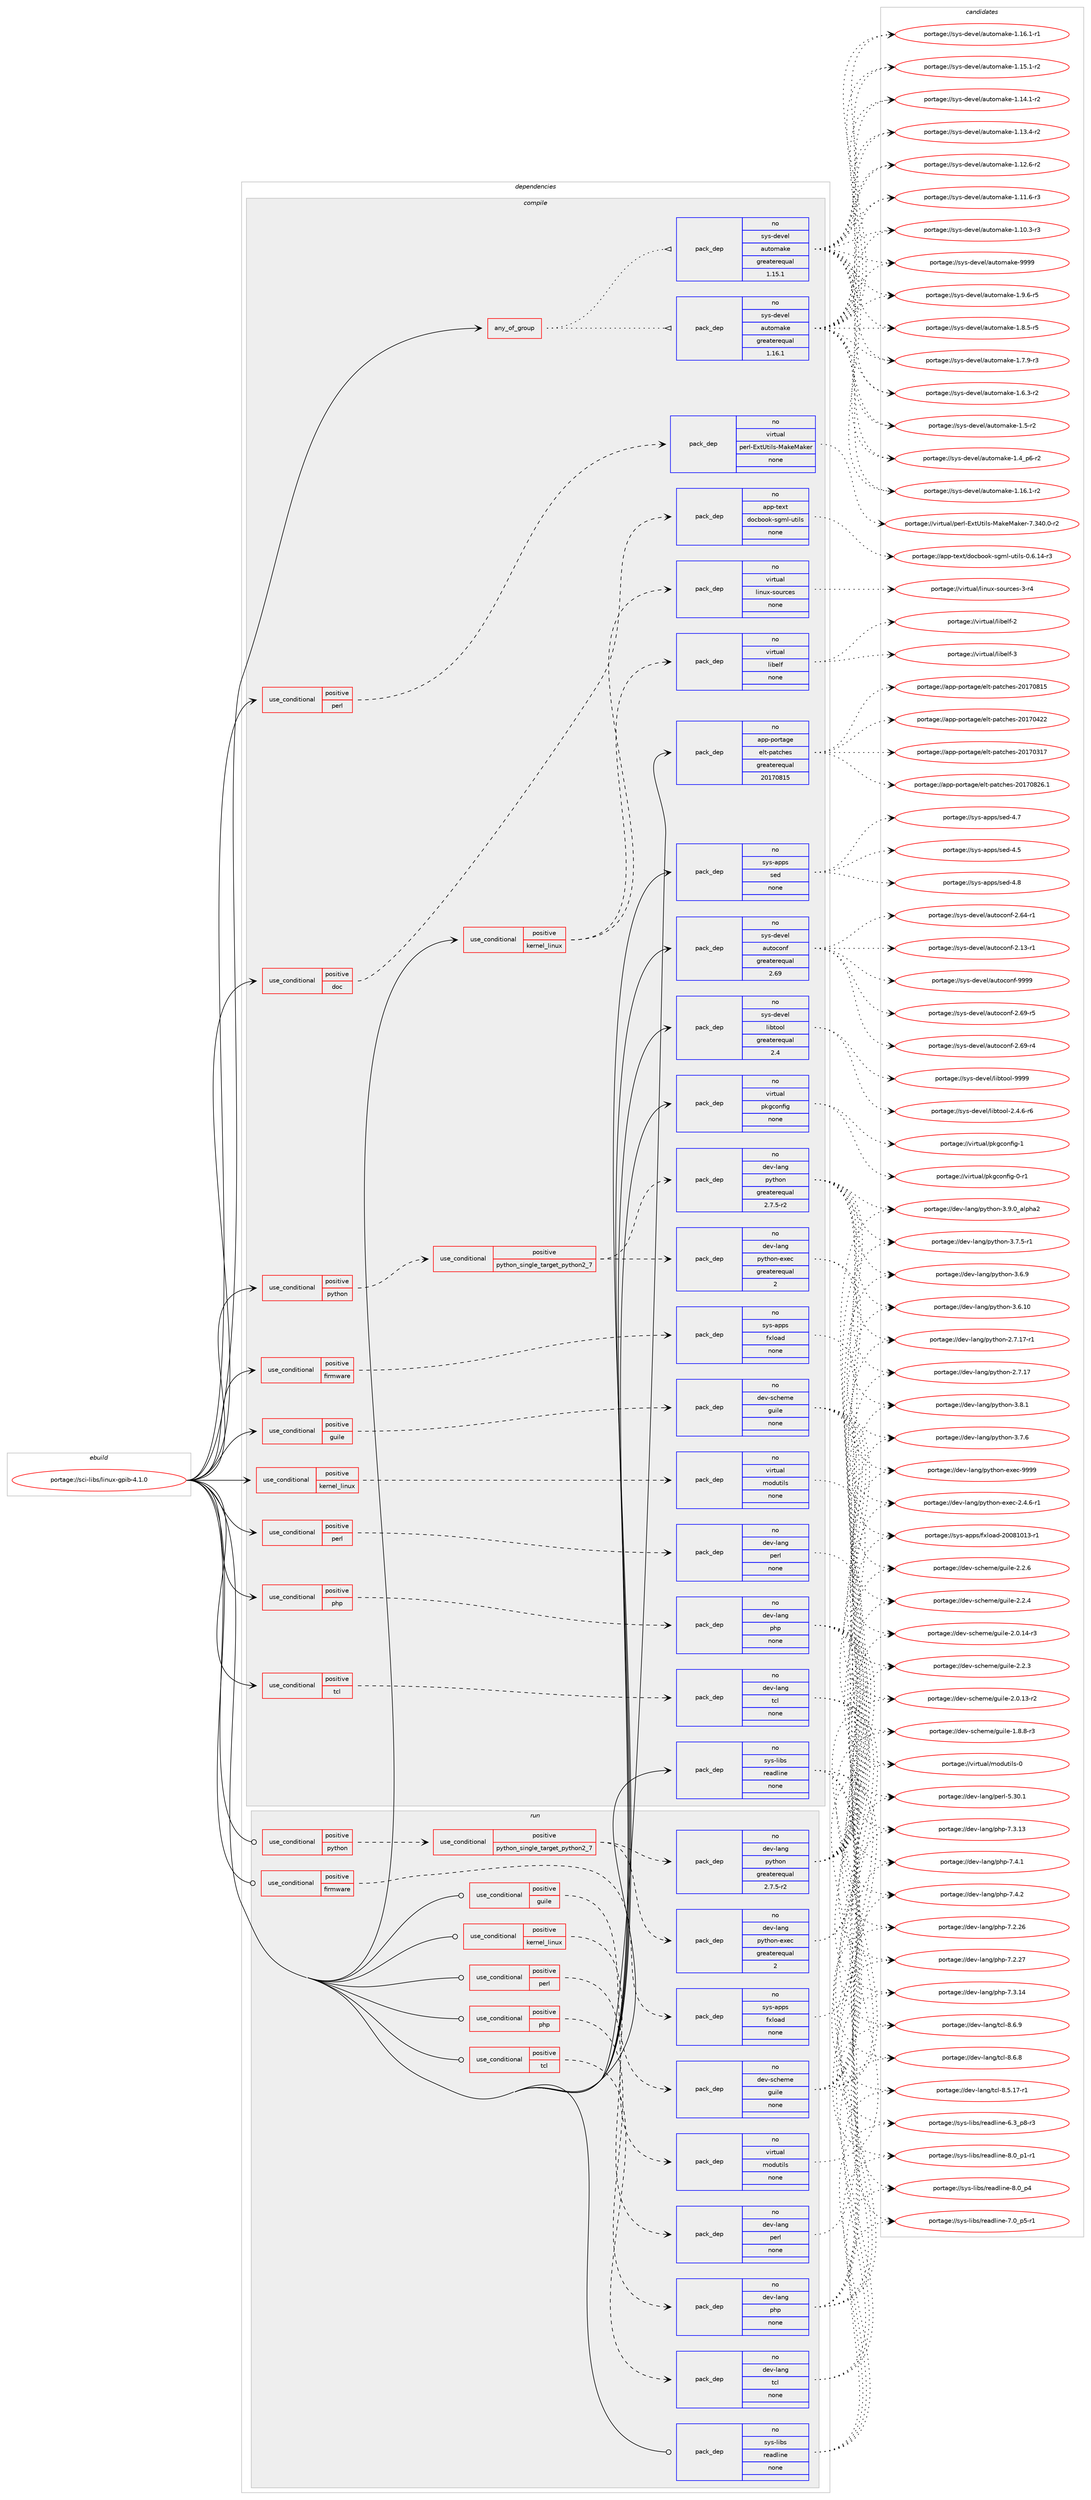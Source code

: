 digraph prolog {

# *************
# Graph options
# *************

newrank=true;
concentrate=true;
compound=true;
graph [rankdir=LR,fontname=Helvetica,fontsize=10,ranksep=1.5];#, ranksep=2.5, nodesep=0.2];
edge  [arrowhead=vee];
node  [fontname=Helvetica,fontsize=10];

# **********
# The ebuild
# **********

subgraph cluster_leftcol {
color=gray;
rank=same;
label=<<i>ebuild</i>>;
id [label="portage://sci-libs/linux-gpib-4.1.0", color=red, width=4, href="../sci-libs/linux-gpib-4.1.0.svg"];
}

# ****************
# The dependencies
# ****************

subgraph cluster_midcol {
color=gray;
label=<<i>dependencies</i>>;
subgraph cluster_compile {
fillcolor="#eeeeee";
style=filled;
label=<<i>compile</i>>;
subgraph any1436 {
dependency90190 [label=<<TABLE BORDER="0" CELLBORDER="1" CELLSPACING="0" CELLPADDING="4"><TR><TD CELLPADDING="10">any_of_group</TD></TR></TABLE>>, shape=none, color=red];subgraph pack70667 {
dependency90191 [label=<<TABLE BORDER="0" CELLBORDER="1" CELLSPACING="0" CELLPADDING="4" WIDTH="220"><TR><TD ROWSPAN="6" CELLPADDING="30">pack_dep</TD></TR><TR><TD WIDTH="110">no</TD></TR><TR><TD>sys-devel</TD></TR><TR><TD>automake</TD></TR><TR><TD>greaterequal</TD></TR><TR><TD>1.16.1</TD></TR></TABLE>>, shape=none, color=blue];
}
dependency90190:e -> dependency90191:w [weight=20,style="dotted",arrowhead="oinv"];
subgraph pack70668 {
dependency90192 [label=<<TABLE BORDER="0" CELLBORDER="1" CELLSPACING="0" CELLPADDING="4" WIDTH="220"><TR><TD ROWSPAN="6" CELLPADDING="30">pack_dep</TD></TR><TR><TD WIDTH="110">no</TD></TR><TR><TD>sys-devel</TD></TR><TR><TD>automake</TD></TR><TR><TD>greaterequal</TD></TR><TR><TD>1.15.1</TD></TR></TABLE>>, shape=none, color=blue];
}
dependency90190:e -> dependency90192:w [weight=20,style="dotted",arrowhead="oinv"];
}
id:e -> dependency90190:w [weight=20,style="solid",arrowhead="vee"];
subgraph cond18003 {
dependency90193 [label=<<TABLE BORDER="0" CELLBORDER="1" CELLSPACING="0" CELLPADDING="4"><TR><TD ROWSPAN="3" CELLPADDING="10">use_conditional</TD></TR><TR><TD>positive</TD></TR><TR><TD>doc</TD></TR></TABLE>>, shape=none, color=red];
subgraph pack70669 {
dependency90194 [label=<<TABLE BORDER="0" CELLBORDER="1" CELLSPACING="0" CELLPADDING="4" WIDTH="220"><TR><TD ROWSPAN="6" CELLPADDING="30">pack_dep</TD></TR><TR><TD WIDTH="110">no</TD></TR><TR><TD>app-text</TD></TR><TR><TD>docbook-sgml-utils</TD></TR><TR><TD>none</TD></TR><TR><TD></TD></TR></TABLE>>, shape=none, color=blue];
}
dependency90193:e -> dependency90194:w [weight=20,style="dashed",arrowhead="vee"];
}
id:e -> dependency90193:w [weight=20,style="solid",arrowhead="vee"];
subgraph cond18004 {
dependency90195 [label=<<TABLE BORDER="0" CELLBORDER="1" CELLSPACING="0" CELLPADDING="4"><TR><TD ROWSPAN="3" CELLPADDING="10">use_conditional</TD></TR><TR><TD>positive</TD></TR><TR><TD>firmware</TD></TR></TABLE>>, shape=none, color=red];
subgraph pack70670 {
dependency90196 [label=<<TABLE BORDER="0" CELLBORDER="1" CELLSPACING="0" CELLPADDING="4" WIDTH="220"><TR><TD ROWSPAN="6" CELLPADDING="30">pack_dep</TD></TR><TR><TD WIDTH="110">no</TD></TR><TR><TD>sys-apps</TD></TR><TR><TD>fxload</TD></TR><TR><TD>none</TD></TR><TR><TD></TD></TR></TABLE>>, shape=none, color=blue];
}
dependency90195:e -> dependency90196:w [weight=20,style="dashed",arrowhead="vee"];
}
id:e -> dependency90195:w [weight=20,style="solid",arrowhead="vee"];
subgraph cond18005 {
dependency90197 [label=<<TABLE BORDER="0" CELLBORDER="1" CELLSPACING="0" CELLPADDING="4"><TR><TD ROWSPAN="3" CELLPADDING="10">use_conditional</TD></TR><TR><TD>positive</TD></TR><TR><TD>guile</TD></TR></TABLE>>, shape=none, color=red];
subgraph pack70671 {
dependency90198 [label=<<TABLE BORDER="0" CELLBORDER="1" CELLSPACING="0" CELLPADDING="4" WIDTH="220"><TR><TD ROWSPAN="6" CELLPADDING="30">pack_dep</TD></TR><TR><TD WIDTH="110">no</TD></TR><TR><TD>dev-scheme</TD></TR><TR><TD>guile</TD></TR><TR><TD>none</TD></TR><TR><TD></TD></TR></TABLE>>, shape=none, color=blue];
}
dependency90197:e -> dependency90198:w [weight=20,style="dashed",arrowhead="vee"];
}
id:e -> dependency90197:w [weight=20,style="solid",arrowhead="vee"];
subgraph cond18006 {
dependency90199 [label=<<TABLE BORDER="0" CELLBORDER="1" CELLSPACING="0" CELLPADDING="4"><TR><TD ROWSPAN="3" CELLPADDING="10">use_conditional</TD></TR><TR><TD>positive</TD></TR><TR><TD>kernel_linux</TD></TR></TABLE>>, shape=none, color=red];
subgraph pack70672 {
dependency90200 [label=<<TABLE BORDER="0" CELLBORDER="1" CELLSPACING="0" CELLPADDING="4" WIDTH="220"><TR><TD ROWSPAN="6" CELLPADDING="30">pack_dep</TD></TR><TR><TD WIDTH="110">no</TD></TR><TR><TD>virtual</TD></TR><TR><TD>linux-sources</TD></TR><TR><TD>none</TD></TR><TR><TD></TD></TR></TABLE>>, shape=none, color=blue];
}
dependency90199:e -> dependency90200:w [weight=20,style="dashed",arrowhead="vee"];
subgraph pack70673 {
dependency90201 [label=<<TABLE BORDER="0" CELLBORDER="1" CELLSPACING="0" CELLPADDING="4" WIDTH="220"><TR><TD ROWSPAN="6" CELLPADDING="30">pack_dep</TD></TR><TR><TD WIDTH="110">no</TD></TR><TR><TD>virtual</TD></TR><TR><TD>libelf</TD></TR><TR><TD>none</TD></TR><TR><TD></TD></TR></TABLE>>, shape=none, color=blue];
}
dependency90199:e -> dependency90201:w [weight=20,style="dashed",arrowhead="vee"];
}
id:e -> dependency90199:w [weight=20,style="solid",arrowhead="vee"];
subgraph cond18007 {
dependency90202 [label=<<TABLE BORDER="0" CELLBORDER="1" CELLSPACING="0" CELLPADDING="4"><TR><TD ROWSPAN="3" CELLPADDING="10">use_conditional</TD></TR><TR><TD>positive</TD></TR><TR><TD>kernel_linux</TD></TR></TABLE>>, shape=none, color=red];
subgraph pack70674 {
dependency90203 [label=<<TABLE BORDER="0" CELLBORDER="1" CELLSPACING="0" CELLPADDING="4" WIDTH="220"><TR><TD ROWSPAN="6" CELLPADDING="30">pack_dep</TD></TR><TR><TD WIDTH="110">no</TD></TR><TR><TD>virtual</TD></TR><TR><TD>modutils</TD></TR><TR><TD>none</TD></TR><TR><TD></TD></TR></TABLE>>, shape=none, color=blue];
}
dependency90202:e -> dependency90203:w [weight=20,style="dashed",arrowhead="vee"];
}
id:e -> dependency90202:w [weight=20,style="solid",arrowhead="vee"];
subgraph cond18008 {
dependency90204 [label=<<TABLE BORDER="0" CELLBORDER="1" CELLSPACING="0" CELLPADDING="4"><TR><TD ROWSPAN="3" CELLPADDING="10">use_conditional</TD></TR><TR><TD>positive</TD></TR><TR><TD>perl</TD></TR></TABLE>>, shape=none, color=red];
subgraph pack70675 {
dependency90205 [label=<<TABLE BORDER="0" CELLBORDER="1" CELLSPACING="0" CELLPADDING="4" WIDTH="220"><TR><TD ROWSPAN="6" CELLPADDING="30">pack_dep</TD></TR><TR><TD WIDTH="110">no</TD></TR><TR><TD>dev-lang</TD></TR><TR><TD>perl</TD></TR><TR><TD>none</TD></TR><TR><TD></TD></TR></TABLE>>, shape=none, color=blue];
}
dependency90204:e -> dependency90205:w [weight=20,style="dashed",arrowhead="vee"];
}
id:e -> dependency90204:w [weight=20,style="solid",arrowhead="vee"];
subgraph cond18009 {
dependency90206 [label=<<TABLE BORDER="0" CELLBORDER="1" CELLSPACING="0" CELLPADDING="4"><TR><TD ROWSPAN="3" CELLPADDING="10">use_conditional</TD></TR><TR><TD>positive</TD></TR><TR><TD>perl</TD></TR></TABLE>>, shape=none, color=red];
subgraph pack70676 {
dependency90207 [label=<<TABLE BORDER="0" CELLBORDER="1" CELLSPACING="0" CELLPADDING="4" WIDTH="220"><TR><TD ROWSPAN="6" CELLPADDING="30">pack_dep</TD></TR><TR><TD WIDTH="110">no</TD></TR><TR><TD>virtual</TD></TR><TR><TD>perl-ExtUtils-MakeMaker</TD></TR><TR><TD>none</TD></TR><TR><TD></TD></TR></TABLE>>, shape=none, color=blue];
}
dependency90206:e -> dependency90207:w [weight=20,style="dashed",arrowhead="vee"];
}
id:e -> dependency90206:w [weight=20,style="solid",arrowhead="vee"];
subgraph cond18010 {
dependency90208 [label=<<TABLE BORDER="0" CELLBORDER="1" CELLSPACING="0" CELLPADDING="4"><TR><TD ROWSPAN="3" CELLPADDING="10">use_conditional</TD></TR><TR><TD>positive</TD></TR><TR><TD>php</TD></TR></TABLE>>, shape=none, color=red];
subgraph pack70677 {
dependency90209 [label=<<TABLE BORDER="0" CELLBORDER="1" CELLSPACING="0" CELLPADDING="4" WIDTH="220"><TR><TD ROWSPAN="6" CELLPADDING="30">pack_dep</TD></TR><TR><TD WIDTH="110">no</TD></TR><TR><TD>dev-lang</TD></TR><TR><TD>php</TD></TR><TR><TD>none</TD></TR><TR><TD></TD></TR></TABLE>>, shape=none, color=blue];
}
dependency90208:e -> dependency90209:w [weight=20,style="dashed",arrowhead="vee"];
}
id:e -> dependency90208:w [weight=20,style="solid",arrowhead="vee"];
subgraph cond18011 {
dependency90210 [label=<<TABLE BORDER="0" CELLBORDER="1" CELLSPACING="0" CELLPADDING="4"><TR><TD ROWSPAN="3" CELLPADDING="10">use_conditional</TD></TR><TR><TD>positive</TD></TR><TR><TD>python</TD></TR></TABLE>>, shape=none, color=red];
subgraph cond18012 {
dependency90211 [label=<<TABLE BORDER="0" CELLBORDER="1" CELLSPACING="0" CELLPADDING="4"><TR><TD ROWSPAN="3" CELLPADDING="10">use_conditional</TD></TR><TR><TD>positive</TD></TR><TR><TD>python_single_target_python2_7</TD></TR></TABLE>>, shape=none, color=red];
subgraph pack70678 {
dependency90212 [label=<<TABLE BORDER="0" CELLBORDER="1" CELLSPACING="0" CELLPADDING="4" WIDTH="220"><TR><TD ROWSPAN="6" CELLPADDING="30">pack_dep</TD></TR><TR><TD WIDTH="110">no</TD></TR><TR><TD>dev-lang</TD></TR><TR><TD>python</TD></TR><TR><TD>greaterequal</TD></TR><TR><TD>2.7.5-r2</TD></TR></TABLE>>, shape=none, color=blue];
}
dependency90211:e -> dependency90212:w [weight=20,style="dashed",arrowhead="vee"];
subgraph pack70679 {
dependency90213 [label=<<TABLE BORDER="0" CELLBORDER="1" CELLSPACING="0" CELLPADDING="4" WIDTH="220"><TR><TD ROWSPAN="6" CELLPADDING="30">pack_dep</TD></TR><TR><TD WIDTH="110">no</TD></TR><TR><TD>dev-lang</TD></TR><TR><TD>python-exec</TD></TR><TR><TD>greaterequal</TD></TR><TR><TD>2</TD></TR></TABLE>>, shape=none, color=blue];
}
dependency90211:e -> dependency90213:w [weight=20,style="dashed",arrowhead="vee"];
}
dependency90210:e -> dependency90211:w [weight=20,style="dashed",arrowhead="vee"];
}
id:e -> dependency90210:w [weight=20,style="solid",arrowhead="vee"];
subgraph cond18013 {
dependency90214 [label=<<TABLE BORDER="0" CELLBORDER="1" CELLSPACING="0" CELLPADDING="4"><TR><TD ROWSPAN="3" CELLPADDING="10">use_conditional</TD></TR><TR><TD>positive</TD></TR><TR><TD>tcl</TD></TR></TABLE>>, shape=none, color=red];
subgraph pack70680 {
dependency90215 [label=<<TABLE BORDER="0" CELLBORDER="1" CELLSPACING="0" CELLPADDING="4" WIDTH="220"><TR><TD ROWSPAN="6" CELLPADDING="30">pack_dep</TD></TR><TR><TD WIDTH="110">no</TD></TR><TR><TD>dev-lang</TD></TR><TR><TD>tcl</TD></TR><TR><TD>none</TD></TR><TR><TD></TD></TR></TABLE>>, shape=none, color=blue];
}
dependency90214:e -> dependency90215:w [weight=20,style="dashed",arrowhead="vee"];
}
id:e -> dependency90214:w [weight=20,style="solid",arrowhead="vee"];
subgraph pack70681 {
dependency90216 [label=<<TABLE BORDER="0" CELLBORDER="1" CELLSPACING="0" CELLPADDING="4" WIDTH="220"><TR><TD ROWSPAN="6" CELLPADDING="30">pack_dep</TD></TR><TR><TD WIDTH="110">no</TD></TR><TR><TD>app-portage</TD></TR><TR><TD>elt-patches</TD></TR><TR><TD>greaterequal</TD></TR><TR><TD>20170815</TD></TR></TABLE>>, shape=none, color=blue];
}
id:e -> dependency90216:w [weight=20,style="solid",arrowhead="vee"];
subgraph pack70682 {
dependency90217 [label=<<TABLE BORDER="0" CELLBORDER="1" CELLSPACING="0" CELLPADDING="4" WIDTH="220"><TR><TD ROWSPAN="6" CELLPADDING="30">pack_dep</TD></TR><TR><TD WIDTH="110">no</TD></TR><TR><TD>sys-apps</TD></TR><TR><TD>sed</TD></TR><TR><TD>none</TD></TR><TR><TD></TD></TR></TABLE>>, shape=none, color=blue];
}
id:e -> dependency90217:w [weight=20,style="solid",arrowhead="vee"];
subgraph pack70683 {
dependency90218 [label=<<TABLE BORDER="0" CELLBORDER="1" CELLSPACING="0" CELLPADDING="4" WIDTH="220"><TR><TD ROWSPAN="6" CELLPADDING="30">pack_dep</TD></TR><TR><TD WIDTH="110">no</TD></TR><TR><TD>sys-devel</TD></TR><TR><TD>autoconf</TD></TR><TR><TD>greaterequal</TD></TR><TR><TD>2.69</TD></TR></TABLE>>, shape=none, color=blue];
}
id:e -> dependency90218:w [weight=20,style="solid",arrowhead="vee"];
subgraph pack70684 {
dependency90219 [label=<<TABLE BORDER="0" CELLBORDER="1" CELLSPACING="0" CELLPADDING="4" WIDTH="220"><TR><TD ROWSPAN="6" CELLPADDING="30">pack_dep</TD></TR><TR><TD WIDTH="110">no</TD></TR><TR><TD>sys-devel</TD></TR><TR><TD>libtool</TD></TR><TR><TD>greaterequal</TD></TR><TR><TD>2.4</TD></TR></TABLE>>, shape=none, color=blue];
}
id:e -> dependency90219:w [weight=20,style="solid",arrowhead="vee"];
subgraph pack70685 {
dependency90220 [label=<<TABLE BORDER="0" CELLBORDER="1" CELLSPACING="0" CELLPADDING="4" WIDTH="220"><TR><TD ROWSPAN="6" CELLPADDING="30">pack_dep</TD></TR><TR><TD WIDTH="110">no</TD></TR><TR><TD>sys-libs</TD></TR><TR><TD>readline</TD></TR><TR><TD>none</TD></TR><TR><TD></TD></TR></TABLE>>, shape=none, color=blue];
}
id:e -> dependency90220:w [weight=20,style="solid",arrowhead="vee"];
subgraph pack70686 {
dependency90221 [label=<<TABLE BORDER="0" CELLBORDER="1" CELLSPACING="0" CELLPADDING="4" WIDTH="220"><TR><TD ROWSPAN="6" CELLPADDING="30">pack_dep</TD></TR><TR><TD WIDTH="110">no</TD></TR><TR><TD>virtual</TD></TR><TR><TD>pkgconfig</TD></TR><TR><TD>none</TD></TR><TR><TD></TD></TR></TABLE>>, shape=none, color=blue];
}
id:e -> dependency90221:w [weight=20,style="solid",arrowhead="vee"];
}
subgraph cluster_compileandrun {
fillcolor="#eeeeee";
style=filled;
label=<<i>compile and run</i>>;
}
subgraph cluster_run {
fillcolor="#eeeeee";
style=filled;
label=<<i>run</i>>;
subgraph cond18014 {
dependency90222 [label=<<TABLE BORDER="0" CELLBORDER="1" CELLSPACING="0" CELLPADDING="4"><TR><TD ROWSPAN="3" CELLPADDING="10">use_conditional</TD></TR><TR><TD>positive</TD></TR><TR><TD>firmware</TD></TR></TABLE>>, shape=none, color=red];
subgraph pack70687 {
dependency90223 [label=<<TABLE BORDER="0" CELLBORDER="1" CELLSPACING="0" CELLPADDING="4" WIDTH="220"><TR><TD ROWSPAN="6" CELLPADDING="30">pack_dep</TD></TR><TR><TD WIDTH="110">no</TD></TR><TR><TD>sys-apps</TD></TR><TR><TD>fxload</TD></TR><TR><TD>none</TD></TR><TR><TD></TD></TR></TABLE>>, shape=none, color=blue];
}
dependency90222:e -> dependency90223:w [weight=20,style="dashed",arrowhead="vee"];
}
id:e -> dependency90222:w [weight=20,style="solid",arrowhead="odot"];
subgraph cond18015 {
dependency90224 [label=<<TABLE BORDER="0" CELLBORDER="1" CELLSPACING="0" CELLPADDING="4"><TR><TD ROWSPAN="3" CELLPADDING="10">use_conditional</TD></TR><TR><TD>positive</TD></TR><TR><TD>guile</TD></TR></TABLE>>, shape=none, color=red];
subgraph pack70688 {
dependency90225 [label=<<TABLE BORDER="0" CELLBORDER="1" CELLSPACING="0" CELLPADDING="4" WIDTH="220"><TR><TD ROWSPAN="6" CELLPADDING="30">pack_dep</TD></TR><TR><TD WIDTH="110">no</TD></TR><TR><TD>dev-scheme</TD></TR><TR><TD>guile</TD></TR><TR><TD>none</TD></TR><TR><TD></TD></TR></TABLE>>, shape=none, color=blue];
}
dependency90224:e -> dependency90225:w [weight=20,style="dashed",arrowhead="vee"];
}
id:e -> dependency90224:w [weight=20,style="solid",arrowhead="odot"];
subgraph cond18016 {
dependency90226 [label=<<TABLE BORDER="0" CELLBORDER="1" CELLSPACING="0" CELLPADDING="4"><TR><TD ROWSPAN="3" CELLPADDING="10">use_conditional</TD></TR><TR><TD>positive</TD></TR><TR><TD>kernel_linux</TD></TR></TABLE>>, shape=none, color=red];
subgraph pack70689 {
dependency90227 [label=<<TABLE BORDER="0" CELLBORDER="1" CELLSPACING="0" CELLPADDING="4" WIDTH="220"><TR><TD ROWSPAN="6" CELLPADDING="30">pack_dep</TD></TR><TR><TD WIDTH="110">no</TD></TR><TR><TD>virtual</TD></TR><TR><TD>modutils</TD></TR><TR><TD>none</TD></TR><TR><TD></TD></TR></TABLE>>, shape=none, color=blue];
}
dependency90226:e -> dependency90227:w [weight=20,style="dashed",arrowhead="vee"];
}
id:e -> dependency90226:w [weight=20,style="solid",arrowhead="odot"];
subgraph cond18017 {
dependency90228 [label=<<TABLE BORDER="0" CELLBORDER="1" CELLSPACING="0" CELLPADDING="4"><TR><TD ROWSPAN="3" CELLPADDING="10">use_conditional</TD></TR><TR><TD>positive</TD></TR><TR><TD>perl</TD></TR></TABLE>>, shape=none, color=red];
subgraph pack70690 {
dependency90229 [label=<<TABLE BORDER="0" CELLBORDER="1" CELLSPACING="0" CELLPADDING="4" WIDTH="220"><TR><TD ROWSPAN="6" CELLPADDING="30">pack_dep</TD></TR><TR><TD WIDTH="110">no</TD></TR><TR><TD>dev-lang</TD></TR><TR><TD>perl</TD></TR><TR><TD>none</TD></TR><TR><TD></TD></TR></TABLE>>, shape=none, color=blue];
}
dependency90228:e -> dependency90229:w [weight=20,style="dashed",arrowhead="vee"];
}
id:e -> dependency90228:w [weight=20,style="solid",arrowhead="odot"];
subgraph cond18018 {
dependency90230 [label=<<TABLE BORDER="0" CELLBORDER="1" CELLSPACING="0" CELLPADDING="4"><TR><TD ROWSPAN="3" CELLPADDING="10">use_conditional</TD></TR><TR><TD>positive</TD></TR><TR><TD>php</TD></TR></TABLE>>, shape=none, color=red];
subgraph pack70691 {
dependency90231 [label=<<TABLE BORDER="0" CELLBORDER="1" CELLSPACING="0" CELLPADDING="4" WIDTH="220"><TR><TD ROWSPAN="6" CELLPADDING="30">pack_dep</TD></TR><TR><TD WIDTH="110">no</TD></TR><TR><TD>dev-lang</TD></TR><TR><TD>php</TD></TR><TR><TD>none</TD></TR><TR><TD></TD></TR></TABLE>>, shape=none, color=blue];
}
dependency90230:e -> dependency90231:w [weight=20,style="dashed",arrowhead="vee"];
}
id:e -> dependency90230:w [weight=20,style="solid",arrowhead="odot"];
subgraph cond18019 {
dependency90232 [label=<<TABLE BORDER="0" CELLBORDER="1" CELLSPACING="0" CELLPADDING="4"><TR><TD ROWSPAN="3" CELLPADDING="10">use_conditional</TD></TR><TR><TD>positive</TD></TR><TR><TD>python</TD></TR></TABLE>>, shape=none, color=red];
subgraph cond18020 {
dependency90233 [label=<<TABLE BORDER="0" CELLBORDER="1" CELLSPACING="0" CELLPADDING="4"><TR><TD ROWSPAN="3" CELLPADDING="10">use_conditional</TD></TR><TR><TD>positive</TD></TR><TR><TD>python_single_target_python2_7</TD></TR></TABLE>>, shape=none, color=red];
subgraph pack70692 {
dependency90234 [label=<<TABLE BORDER="0" CELLBORDER="1" CELLSPACING="0" CELLPADDING="4" WIDTH="220"><TR><TD ROWSPAN="6" CELLPADDING="30">pack_dep</TD></TR><TR><TD WIDTH="110">no</TD></TR><TR><TD>dev-lang</TD></TR><TR><TD>python</TD></TR><TR><TD>greaterequal</TD></TR><TR><TD>2.7.5-r2</TD></TR></TABLE>>, shape=none, color=blue];
}
dependency90233:e -> dependency90234:w [weight=20,style="dashed",arrowhead="vee"];
subgraph pack70693 {
dependency90235 [label=<<TABLE BORDER="0" CELLBORDER="1" CELLSPACING="0" CELLPADDING="4" WIDTH="220"><TR><TD ROWSPAN="6" CELLPADDING="30">pack_dep</TD></TR><TR><TD WIDTH="110">no</TD></TR><TR><TD>dev-lang</TD></TR><TR><TD>python-exec</TD></TR><TR><TD>greaterequal</TD></TR><TR><TD>2</TD></TR></TABLE>>, shape=none, color=blue];
}
dependency90233:e -> dependency90235:w [weight=20,style="dashed",arrowhead="vee"];
}
dependency90232:e -> dependency90233:w [weight=20,style="dashed",arrowhead="vee"];
}
id:e -> dependency90232:w [weight=20,style="solid",arrowhead="odot"];
subgraph cond18021 {
dependency90236 [label=<<TABLE BORDER="0" CELLBORDER="1" CELLSPACING="0" CELLPADDING="4"><TR><TD ROWSPAN="3" CELLPADDING="10">use_conditional</TD></TR><TR><TD>positive</TD></TR><TR><TD>tcl</TD></TR></TABLE>>, shape=none, color=red];
subgraph pack70694 {
dependency90237 [label=<<TABLE BORDER="0" CELLBORDER="1" CELLSPACING="0" CELLPADDING="4" WIDTH="220"><TR><TD ROWSPAN="6" CELLPADDING="30">pack_dep</TD></TR><TR><TD WIDTH="110">no</TD></TR><TR><TD>dev-lang</TD></TR><TR><TD>tcl</TD></TR><TR><TD>none</TD></TR><TR><TD></TD></TR></TABLE>>, shape=none, color=blue];
}
dependency90236:e -> dependency90237:w [weight=20,style="dashed",arrowhead="vee"];
}
id:e -> dependency90236:w [weight=20,style="solid",arrowhead="odot"];
subgraph pack70695 {
dependency90238 [label=<<TABLE BORDER="0" CELLBORDER="1" CELLSPACING="0" CELLPADDING="4" WIDTH="220"><TR><TD ROWSPAN="6" CELLPADDING="30">pack_dep</TD></TR><TR><TD WIDTH="110">no</TD></TR><TR><TD>sys-libs</TD></TR><TR><TD>readline</TD></TR><TR><TD>none</TD></TR><TR><TD></TD></TR></TABLE>>, shape=none, color=blue];
}
id:e -> dependency90238:w [weight=20,style="solid",arrowhead="odot"];
}
}

# **************
# The candidates
# **************

subgraph cluster_choices {
rank=same;
color=gray;
label=<<i>candidates</i>>;

subgraph choice70667 {
color=black;
nodesep=1;
choice115121115451001011181011084797117116111109971071014557575757 [label="portage://sys-devel/automake-9999", color=red, width=4,href="../sys-devel/automake-9999.svg"];
choice115121115451001011181011084797117116111109971071014549465746544511453 [label="portage://sys-devel/automake-1.9.6-r5", color=red, width=4,href="../sys-devel/automake-1.9.6-r5.svg"];
choice115121115451001011181011084797117116111109971071014549465646534511453 [label="portage://sys-devel/automake-1.8.5-r5", color=red, width=4,href="../sys-devel/automake-1.8.5-r5.svg"];
choice115121115451001011181011084797117116111109971071014549465546574511451 [label="portage://sys-devel/automake-1.7.9-r3", color=red, width=4,href="../sys-devel/automake-1.7.9-r3.svg"];
choice115121115451001011181011084797117116111109971071014549465446514511450 [label="portage://sys-devel/automake-1.6.3-r2", color=red, width=4,href="../sys-devel/automake-1.6.3-r2.svg"];
choice11512111545100101118101108479711711611110997107101454946534511450 [label="portage://sys-devel/automake-1.5-r2", color=red, width=4,href="../sys-devel/automake-1.5-r2.svg"];
choice115121115451001011181011084797117116111109971071014549465295112544511450 [label="portage://sys-devel/automake-1.4_p6-r2", color=red, width=4,href="../sys-devel/automake-1.4_p6-r2.svg"];
choice11512111545100101118101108479711711611110997107101454946495446494511450 [label="portage://sys-devel/automake-1.16.1-r2", color=red, width=4,href="../sys-devel/automake-1.16.1-r2.svg"];
choice11512111545100101118101108479711711611110997107101454946495446494511449 [label="portage://sys-devel/automake-1.16.1-r1", color=red, width=4,href="../sys-devel/automake-1.16.1-r1.svg"];
choice11512111545100101118101108479711711611110997107101454946495346494511450 [label="portage://sys-devel/automake-1.15.1-r2", color=red, width=4,href="../sys-devel/automake-1.15.1-r2.svg"];
choice11512111545100101118101108479711711611110997107101454946495246494511450 [label="portage://sys-devel/automake-1.14.1-r2", color=red, width=4,href="../sys-devel/automake-1.14.1-r2.svg"];
choice11512111545100101118101108479711711611110997107101454946495146524511450 [label="portage://sys-devel/automake-1.13.4-r2", color=red, width=4,href="../sys-devel/automake-1.13.4-r2.svg"];
choice11512111545100101118101108479711711611110997107101454946495046544511450 [label="portage://sys-devel/automake-1.12.6-r2", color=red, width=4,href="../sys-devel/automake-1.12.6-r2.svg"];
choice11512111545100101118101108479711711611110997107101454946494946544511451 [label="portage://sys-devel/automake-1.11.6-r3", color=red, width=4,href="../sys-devel/automake-1.11.6-r3.svg"];
choice11512111545100101118101108479711711611110997107101454946494846514511451 [label="portage://sys-devel/automake-1.10.3-r3", color=red, width=4,href="../sys-devel/automake-1.10.3-r3.svg"];
dependency90191:e -> choice115121115451001011181011084797117116111109971071014557575757:w [style=dotted,weight="100"];
dependency90191:e -> choice115121115451001011181011084797117116111109971071014549465746544511453:w [style=dotted,weight="100"];
dependency90191:e -> choice115121115451001011181011084797117116111109971071014549465646534511453:w [style=dotted,weight="100"];
dependency90191:e -> choice115121115451001011181011084797117116111109971071014549465546574511451:w [style=dotted,weight="100"];
dependency90191:e -> choice115121115451001011181011084797117116111109971071014549465446514511450:w [style=dotted,weight="100"];
dependency90191:e -> choice11512111545100101118101108479711711611110997107101454946534511450:w [style=dotted,weight="100"];
dependency90191:e -> choice115121115451001011181011084797117116111109971071014549465295112544511450:w [style=dotted,weight="100"];
dependency90191:e -> choice11512111545100101118101108479711711611110997107101454946495446494511450:w [style=dotted,weight="100"];
dependency90191:e -> choice11512111545100101118101108479711711611110997107101454946495446494511449:w [style=dotted,weight="100"];
dependency90191:e -> choice11512111545100101118101108479711711611110997107101454946495346494511450:w [style=dotted,weight="100"];
dependency90191:e -> choice11512111545100101118101108479711711611110997107101454946495246494511450:w [style=dotted,weight="100"];
dependency90191:e -> choice11512111545100101118101108479711711611110997107101454946495146524511450:w [style=dotted,weight="100"];
dependency90191:e -> choice11512111545100101118101108479711711611110997107101454946495046544511450:w [style=dotted,weight="100"];
dependency90191:e -> choice11512111545100101118101108479711711611110997107101454946494946544511451:w [style=dotted,weight="100"];
dependency90191:e -> choice11512111545100101118101108479711711611110997107101454946494846514511451:w [style=dotted,weight="100"];
}
subgraph choice70668 {
color=black;
nodesep=1;
choice115121115451001011181011084797117116111109971071014557575757 [label="portage://sys-devel/automake-9999", color=red, width=4,href="../sys-devel/automake-9999.svg"];
choice115121115451001011181011084797117116111109971071014549465746544511453 [label="portage://sys-devel/automake-1.9.6-r5", color=red, width=4,href="../sys-devel/automake-1.9.6-r5.svg"];
choice115121115451001011181011084797117116111109971071014549465646534511453 [label="portage://sys-devel/automake-1.8.5-r5", color=red, width=4,href="../sys-devel/automake-1.8.5-r5.svg"];
choice115121115451001011181011084797117116111109971071014549465546574511451 [label="portage://sys-devel/automake-1.7.9-r3", color=red, width=4,href="../sys-devel/automake-1.7.9-r3.svg"];
choice115121115451001011181011084797117116111109971071014549465446514511450 [label="portage://sys-devel/automake-1.6.3-r2", color=red, width=4,href="../sys-devel/automake-1.6.3-r2.svg"];
choice11512111545100101118101108479711711611110997107101454946534511450 [label="portage://sys-devel/automake-1.5-r2", color=red, width=4,href="../sys-devel/automake-1.5-r2.svg"];
choice115121115451001011181011084797117116111109971071014549465295112544511450 [label="portage://sys-devel/automake-1.4_p6-r2", color=red, width=4,href="../sys-devel/automake-1.4_p6-r2.svg"];
choice11512111545100101118101108479711711611110997107101454946495446494511450 [label="portage://sys-devel/automake-1.16.1-r2", color=red, width=4,href="../sys-devel/automake-1.16.1-r2.svg"];
choice11512111545100101118101108479711711611110997107101454946495446494511449 [label="portage://sys-devel/automake-1.16.1-r1", color=red, width=4,href="../sys-devel/automake-1.16.1-r1.svg"];
choice11512111545100101118101108479711711611110997107101454946495346494511450 [label="portage://sys-devel/automake-1.15.1-r2", color=red, width=4,href="../sys-devel/automake-1.15.1-r2.svg"];
choice11512111545100101118101108479711711611110997107101454946495246494511450 [label="portage://sys-devel/automake-1.14.1-r2", color=red, width=4,href="../sys-devel/automake-1.14.1-r2.svg"];
choice11512111545100101118101108479711711611110997107101454946495146524511450 [label="portage://sys-devel/automake-1.13.4-r2", color=red, width=4,href="../sys-devel/automake-1.13.4-r2.svg"];
choice11512111545100101118101108479711711611110997107101454946495046544511450 [label="portage://sys-devel/automake-1.12.6-r2", color=red, width=4,href="../sys-devel/automake-1.12.6-r2.svg"];
choice11512111545100101118101108479711711611110997107101454946494946544511451 [label="portage://sys-devel/automake-1.11.6-r3", color=red, width=4,href="../sys-devel/automake-1.11.6-r3.svg"];
choice11512111545100101118101108479711711611110997107101454946494846514511451 [label="portage://sys-devel/automake-1.10.3-r3", color=red, width=4,href="../sys-devel/automake-1.10.3-r3.svg"];
dependency90192:e -> choice115121115451001011181011084797117116111109971071014557575757:w [style=dotted,weight="100"];
dependency90192:e -> choice115121115451001011181011084797117116111109971071014549465746544511453:w [style=dotted,weight="100"];
dependency90192:e -> choice115121115451001011181011084797117116111109971071014549465646534511453:w [style=dotted,weight="100"];
dependency90192:e -> choice115121115451001011181011084797117116111109971071014549465546574511451:w [style=dotted,weight="100"];
dependency90192:e -> choice115121115451001011181011084797117116111109971071014549465446514511450:w [style=dotted,weight="100"];
dependency90192:e -> choice11512111545100101118101108479711711611110997107101454946534511450:w [style=dotted,weight="100"];
dependency90192:e -> choice115121115451001011181011084797117116111109971071014549465295112544511450:w [style=dotted,weight="100"];
dependency90192:e -> choice11512111545100101118101108479711711611110997107101454946495446494511450:w [style=dotted,weight="100"];
dependency90192:e -> choice11512111545100101118101108479711711611110997107101454946495446494511449:w [style=dotted,weight="100"];
dependency90192:e -> choice11512111545100101118101108479711711611110997107101454946495346494511450:w [style=dotted,weight="100"];
dependency90192:e -> choice11512111545100101118101108479711711611110997107101454946495246494511450:w [style=dotted,weight="100"];
dependency90192:e -> choice11512111545100101118101108479711711611110997107101454946495146524511450:w [style=dotted,weight="100"];
dependency90192:e -> choice11512111545100101118101108479711711611110997107101454946495046544511450:w [style=dotted,weight="100"];
dependency90192:e -> choice11512111545100101118101108479711711611110997107101454946494946544511451:w [style=dotted,weight="100"];
dependency90192:e -> choice11512111545100101118101108479711711611110997107101454946494846514511451:w [style=dotted,weight="100"];
}
subgraph choice70669 {
color=black;
nodesep=1;
choice97112112451161011201164710011199981111111074511510310910845117116105108115454846544649524511451 [label="portage://app-text/docbook-sgml-utils-0.6.14-r3", color=red, width=4,href="../app-text/docbook-sgml-utils-0.6.14-r3.svg"];
dependency90194:e -> choice97112112451161011201164710011199981111111074511510310910845117116105108115454846544649524511451:w [style=dotted,weight="100"];
}
subgraph choice70670 {
color=black;
nodesep=1;
choice115121115459711211211547102120108111971004550484856494849514511449 [label="portage://sys-apps/fxload-20081013-r1", color=red, width=4,href="../sys-apps/fxload-20081013-r1.svg"];
dependency90196:e -> choice115121115459711211211547102120108111971004550484856494849514511449:w [style=dotted,weight="100"];
}
subgraph choice70671 {
color=black;
nodesep=1;
choice100101118451159910410110910147103117105108101455046504654 [label="portage://dev-scheme/guile-2.2.6", color=red, width=4,href="../dev-scheme/guile-2.2.6.svg"];
choice100101118451159910410110910147103117105108101455046504652 [label="portage://dev-scheme/guile-2.2.4", color=red, width=4,href="../dev-scheme/guile-2.2.4.svg"];
choice100101118451159910410110910147103117105108101455046504651 [label="portage://dev-scheme/guile-2.2.3", color=red, width=4,href="../dev-scheme/guile-2.2.3.svg"];
choice100101118451159910410110910147103117105108101455046484649524511451 [label="portage://dev-scheme/guile-2.0.14-r3", color=red, width=4,href="../dev-scheme/guile-2.0.14-r3.svg"];
choice100101118451159910410110910147103117105108101455046484649514511450 [label="portage://dev-scheme/guile-2.0.13-r2", color=red, width=4,href="../dev-scheme/guile-2.0.13-r2.svg"];
choice1001011184511599104101109101471031171051081014549465646564511451 [label="portage://dev-scheme/guile-1.8.8-r3", color=red, width=4,href="../dev-scheme/guile-1.8.8-r3.svg"];
dependency90198:e -> choice100101118451159910410110910147103117105108101455046504654:w [style=dotted,weight="100"];
dependency90198:e -> choice100101118451159910410110910147103117105108101455046504652:w [style=dotted,weight="100"];
dependency90198:e -> choice100101118451159910410110910147103117105108101455046504651:w [style=dotted,weight="100"];
dependency90198:e -> choice100101118451159910410110910147103117105108101455046484649524511451:w [style=dotted,weight="100"];
dependency90198:e -> choice100101118451159910410110910147103117105108101455046484649514511450:w [style=dotted,weight="100"];
dependency90198:e -> choice1001011184511599104101109101471031171051081014549465646564511451:w [style=dotted,weight="100"];
}
subgraph choice70672 {
color=black;
nodesep=1;
choice1181051141161179710847108105110117120451151111171149910111545514511452 [label="portage://virtual/linux-sources-3-r4", color=red, width=4,href="../virtual/linux-sources-3-r4.svg"];
dependency90200:e -> choice1181051141161179710847108105110117120451151111171149910111545514511452:w [style=dotted,weight="100"];
}
subgraph choice70673 {
color=black;
nodesep=1;
choice1181051141161179710847108105981011081024551 [label="portage://virtual/libelf-3", color=red, width=4,href="../virtual/libelf-3.svg"];
choice1181051141161179710847108105981011081024550 [label="portage://virtual/libelf-2", color=red, width=4,href="../virtual/libelf-2.svg"];
dependency90201:e -> choice1181051141161179710847108105981011081024551:w [style=dotted,weight="100"];
dependency90201:e -> choice1181051141161179710847108105981011081024550:w [style=dotted,weight="100"];
}
subgraph choice70674 {
color=black;
nodesep=1;
choice11810511411611797108471091111001171161051081154548 [label="portage://virtual/modutils-0", color=red, width=4,href="../virtual/modutils-0.svg"];
dependency90203:e -> choice11810511411611797108471091111001171161051081154548:w [style=dotted,weight="100"];
}
subgraph choice70675 {
color=black;
nodesep=1;
choice10010111845108971101034711210111410845534651484649 [label="portage://dev-lang/perl-5.30.1", color=red, width=4,href="../dev-lang/perl-5.30.1.svg"];
dependency90205:e -> choice10010111845108971101034711210111410845534651484649:w [style=dotted,weight="100"];
}
subgraph choice70676 {
color=black;
nodesep=1;
choice1181051141161179710847112101114108456912011685116105108115457797107101779710710111445554651524846484511450 [label="portage://virtual/perl-ExtUtils-MakeMaker-7.340.0-r2", color=red, width=4,href="../virtual/perl-ExtUtils-MakeMaker-7.340.0-r2.svg"];
dependency90207:e -> choice1181051141161179710847112101114108456912011685116105108115457797107101779710710111445554651524846484511450:w [style=dotted,weight="100"];
}
subgraph choice70677 {
color=black;
nodesep=1;
choice100101118451089711010347112104112455546524650 [label="portage://dev-lang/php-7.4.2", color=red, width=4,href="../dev-lang/php-7.4.2.svg"];
choice100101118451089711010347112104112455546524649 [label="portage://dev-lang/php-7.4.1", color=red, width=4,href="../dev-lang/php-7.4.1.svg"];
choice10010111845108971101034711210411245554651464952 [label="portage://dev-lang/php-7.3.14", color=red, width=4,href="../dev-lang/php-7.3.14.svg"];
choice10010111845108971101034711210411245554651464951 [label="portage://dev-lang/php-7.3.13", color=red, width=4,href="../dev-lang/php-7.3.13.svg"];
choice10010111845108971101034711210411245554650465055 [label="portage://dev-lang/php-7.2.27", color=red, width=4,href="../dev-lang/php-7.2.27.svg"];
choice10010111845108971101034711210411245554650465054 [label="portage://dev-lang/php-7.2.26", color=red, width=4,href="../dev-lang/php-7.2.26.svg"];
dependency90209:e -> choice100101118451089711010347112104112455546524650:w [style=dotted,weight="100"];
dependency90209:e -> choice100101118451089711010347112104112455546524649:w [style=dotted,weight="100"];
dependency90209:e -> choice10010111845108971101034711210411245554651464952:w [style=dotted,weight="100"];
dependency90209:e -> choice10010111845108971101034711210411245554651464951:w [style=dotted,weight="100"];
dependency90209:e -> choice10010111845108971101034711210411245554650465055:w [style=dotted,weight="100"];
dependency90209:e -> choice10010111845108971101034711210411245554650465054:w [style=dotted,weight="100"];
}
subgraph choice70678 {
color=black;
nodesep=1;
choice10010111845108971101034711212111610411111045514657464895971081121049750 [label="portage://dev-lang/python-3.9.0_alpha2", color=red, width=4,href="../dev-lang/python-3.9.0_alpha2.svg"];
choice100101118451089711010347112121116104111110455146564649 [label="portage://dev-lang/python-3.8.1", color=red, width=4,href="../dev-lang/python-3.8.1.svg"];
choice100101118451089711010347112121116104111110455146554654 [label="portage://dev-lang/python-3.7.6", color=red, width=4,href="../dev-lang/python-3.7.6.svg"];
choice1001011184510897110103471121211161041111104551465546534511449 [label="portage://dev-lang/python-3.7.5-r1", color=red, width=4,href="../dev-lang/python-3.7.5-r1.svg"];
choice100101118451089711010347112121116104111110455146544657 [label="portage://dev-lang/python-3.6.9", color=red, width=4,href="../dev-lang/python-3.6.9.svg"];
choice10010111845108971101034711212111610411111045514654464948 [label="portage://dev-lang/python-3.6.10", color=red, width=4,href="../dev-lang/python-3.6.10.svg"];
choice100101118451089711010347112121116104111110455046554649554511449 [label="portage://dev-lang/python-2.7.17-r1", color=red, width=4,href="../dev-lang/python-2.7.17-r1.svg"];
choice10010111845108971101034711212111610411111045504655464955 [label="portage://dev-lang/python-2.7.17", color=red, width=4,href="../dev-lang/python-2.7.17.svg"];
dependency90212:e -> choice10010111845108971101034711212111610411111045514657464895971081121049750:w [style=dotted,weight="100"];
dependency90212:e -> choice100101118451089711010347112121116104111110455146564649:w [style=dotted,weight="100"];
dependency90212:e -> choice100101118451089711010347112121116104111110455146554654:w [style=dotted,weight="100"];
dependency90212:e -> choice1001011184510897110103471121211161041111104551465546534511449:w [style=dotted,weight="100"];
dependency90212:e -> choice100101118451089711010347112121116104111110455146544657:w [style=dotted,weight="100"];
dependency90212:e -> choice10010111845108971101034711212111610411111045514654464948:w [style=dotted,weight="100"];
dependency90212:e -> choice100101118451089711010347112121116104111110455046554649554511449:w [style=dotted,weight="100"];
dependency90212:e -> choice10010111845108971101034711212111610411111045504655464955:w [style=dotted,weight="100"];
}
subgraph choice70679 {
color=black;
nodesep=1;
choice10010111845108971101034711212111610411111045101120101994557575757 [label="portage://dev-lang/python-exec-9999", color=red, width=4,href="../dev-lang/python-exec-9999.svg"];
choice10010111845108971101034711212111610411111045101120101994550465246544511449 [label="portage://dev-lang/python-exec-2.4.6-r1", color=red, width=4,href="../dev-lang/python-exec-2.4.6-r1.svg"];
dependency90213:e -> choice10010111845108971101034711212111610411111045101120101994557575757:w [style=dotted,weight="100"];
dependency90213:e -> choice10010111845108971101034711212111610411111045101120101994550465246544511449:w [style=dotted,weight="100"];
}
subgraph choice70680 {
color=black;
nodesep=1;
choice10010111845108971101034711699108455646544657 [label="portage://dev-lang/tcl-8.6.9", color=red, width=4,href="../dev-lang/tcl-8.6.9.svg"];
choice10010111845108971101034711699108455646544656 [label="portage://dev-lang/tcl-8.6.8", color=red, width=4,href="../dev-lang/tcl-8.6.8.svg"];
choice10010111845108971101034711699108455646534649554511449 [label="portage://dev-lang/tcl-8.5.17-r1", color=red, width=4,href="../dev-lang/tcl-8.5.17-r1.svg"];
dependency90215:e -> choice10010111845108971101034711699108455646544657:w [style=dotted,weight="100"];
dependency90215:e -> choice10010111845108971101034711699108455646544656:w [style=dotted,weight="100"];
dependency90215:e -> choice10010111845108971101034711699108455646534649554511449:w [style=dotted,weight="100"];
}
subgraph choice70681 {
color=black;
nodesep=1;
choice971121124511211111411697103101471011081164511297116991041011154550484955485650544649 [label="portage://app-portage/elt-patches-20170826.1", color=red, width=4,href="../app-portage/elt-patches-20170826.1.svg"];
choice97112112451121111141169710310147101108116451129711699104101115455048495548564953 [label="portage://app-portage/elt-patches-20170815", color=red, width=4,href="../app-portage/elt-patches-20170815.svg"];
choice97112112451121111141169710310147101108116451129711699104101115455048495548525050 [label="portage://app-portage/elt-patches-20170422", color=red, width=4,href="../app-portage/elt-patches-20170422.svg"];
choice97112112451121111141169710310147101108116451129711699104101115455048495548514955 [label="portage://app-portage/elt-patches-20170317", color=red, width=4,href="../app-portage/elt-patches-20170317.svg"];
dependency90216:e -> choice971121124511211111411697103101471011081164511297116991041011154550484955485650544649:w [style=dotted,weight="100"];
dependency90216:e -> choice97112112451121111141169710310147101108116451129711699104101115455048495548564953:w [style=dotted,weight="100"];
dependency90216:e -> choice97112112451121111141169710310147101108116451129711699104101115455048495548525050:w [style=dotted,weight="100"];
dependency90216:e -> choice97112112451121111141169710310147101108116451129711699104101115455048495548514955:w [style=dotted,weight="100"];
}
subgraph choice70682 {
color=black;
nodesep=1;
choice11512111545971121121154711510110045524656 [label="portage://sys-apps/sed-4.8", color=red, width=4,href="../sys-apps/sed-4.8.svg"];
choice11512111545971121121154711510110045524655 [label="portage://sys-apps/sed-4.7", color=red, width=4,href="../sys-apps/sed-4.7.svg"];
choice11512111545971121121154711510110045524653 [label="portage://sys-apps/sed-4.5", color=red, width=4,href="../sys-apps/sed-4.5.svg"];
dependency90217:e -> choice11512111545971121121154711510110045524656:w [style=dotted,weight="100"];
dependency90217:e -> choice11512111545971121121154711510110045524655:w [style=dotted,weight="100"];
dependency90217:e -> choice11512111545971121121154711510110045524653:w [style=dotted,weight="100"];
}
subgraph choice70683 {
color=black;
nodesep=1;
choice115121115451001011181011084797117116111991111101024557575757 [label="portage://sys-devel/autoconf-9999", color=red, width=4,href="../sys-devel/autoconf-9999.svg"];
choice1151211154510010111810110847971171161119911111010245504654574511453 [label="portage://sys-devel/autoconf-2.69-r5", color=red, width=4,href="../sys-devel/autoconf-2.69-r5.svg"];
choice1151211154510010111810110847971171161119911111010245504654574511452 [label="portage://sys-devel/autoconf-2.69-r4", color=red, width=4,href="../sys-devel/autoconf-2.69-r4.svg"];
choice1151211154510010111810110847971171161119911111010245504654524511449 [label="portage://sys-devel/autoconf-2.64-r1", color=red, width=4,href="../sys-devel/autoconf-2.64-r1.svg"];
choice1151211154510010111810110847971171161119911111010245504649514511449 [label="portage://sys-devel/autoconf-2.13-r1", color=red, width=4,href="../sys-devel/autoconf-2.13-r1.svg"];
dependency90218:e -> choice115121115451001011181011084797117116111991111101024557575757:w [style=dotted,weight="100"];
dependency90218:e -> choice1151211154510010111810110847971171161119911111010245504654574511453:w [style=dotted,weight="100"];
dependency90218:e -> choice1151211154510010111810110847971171161119911111010245504654574511452:w [style=dotted,weight="100"];
dependency90218:e -> choice1151211154510010111810110847971171161119911111010245504654524511449:w [style=dotted,weight="100"];
dependency90218:e -> choice1151211154510010111810110847971171161119911111010245504649514511449:w [style=dotted,weight="100"];
}
subgraph choice70684 {
color=black;
nodesep=1;
choice1151211154510010111810110847108105981161111111084557575757 [label="portage://sys-devel/libtool-9999", color=red, width=4,href="../sys-devel/libtool-9999.svg"];
choice1151211154510010111810110847108105981161111111084550465246544511454 [label="portage://sys-devel/libtool-2.4.6-r6", color=red, width=4,href="../sys-devel/libtool-2.4.6-r6.svg"];
dependency90219:e -> choice1151211154510010111810110847108105981161111111084557575757:w [style=dotted,weight="100"];
dependency90219:e -> choice1151211154510010111810110847108105981161111111084550465246544511454:w [style=dotted,weight="100"];
}
subgraph choice70685 {
color=black;
nodesep=1;
choice11512111545108105981154711410197100108105110101455646489511252 [label="portage://sys-libs/readline-8.0_p4", color=red, width=4,href="../sys-libs/readline-8.0_p4.svg"];
choice115121115451081059811547114101971001081051101014556464895112494511449 [label="portage://sys-libs/readline-8.0_p1-r1", color=red, width=4,href="../sys-libs/readline-8.0_p1-r1.svg"];
choice115121115451081059811547114101971001081051101014555464895112534511449 [label="portage://sys-libs/readline-7.0_p5-r1", color=red, width=4,href="../sys-libs/readline-7.0_p5-r1.svg"];
choice115121115451081059811547114101971001081051101014554465195112564511451 [label="portage://sys-libs/readline-6.3_p8-r3", color=red, width=4,href="../sys-libs/readline-6.3_p8-r3.svg"];
dependency90220:e -> choice11512111545108105981154711410197100108105110101455646489511252:w [style=dotted,weight="100"];
dependency90220:e -> choice115121115451081059811547114101971001081051101014556464895112494511449:w [style=dotted,weight="100"];
dependency90220:e -> choice115121115451081059811547114101971001081051101014555464895112534511449:w [style=dotted,weight="100"];
dependency90220:e -> choice115121115451081059811547114101971001081051101014554465195112564511451:w [style=dotted,weight="100"];
}
subgraph choice70686 {
color=black;
nodesep=1;
choice1181051141161179710847112107103991111101021051034549 [label="portage://virtual/pkgconfig-1", color=red, width=4,href="../virtual/pkgconfig-1.svg"];
choice11810511411611797108471121071039911111010210510345484511449 [label="portage://virtual/pkgconfig-0-r1", color=red, width=4,href="../virtual/pkgconfig-0-r1.svg"];
dependency90221:e -> choice1181051141161179710847112107103991111101021051034549:w [style=dotted,weight="100"];
dependency90221:e -> choice11810511411611797108471121071039911111010210510345484511449:w [style=dotted,weight="100"];
}
subgraph choice70687 {
color=black;
nodesep=1;
choice115121115459711211211547102120108111971004550484856494849514511449 [label="portage://sys-apps/fxload-20081013-r1", color=red, width=4,href="../sys-apps/fxload-20081013-r1.svg"];
dependency90223:e -> choice115121115459711211211547102120108111971004550484856494849514511449:w [style=dotted,weight="100"];
}
subgraph choice70688 {
color=black;
nodesep=1;
choice100101118451159910410110910147103117105108101455046504654 [label="portage://dev-scheme/guile-2.2.6", color=red, width=4,href="../dev-scheme/guile-2.2.6.svg"];
choice100101118451159910410110910147103117105108101455046504652 [label="portage://dev-scheme/guile-2.2.4", color=red, width=4,href="../dev-scheme/guile-2.2.4.svg"];
choice100101118451159910410110910147103117105108101455046504651 [label="portage://dev-scheme/guile-2.2.3", color=red, width=4,href="../dev-scheme/guile-2.2.3.svg"];
choice100101118451159910410110910147103117105108101455046484649524511451 [label="portage://dev-scheme/guile-2.0.14-r3", color=red, width=4,href="../dev-scheme/guile-2.0.14-r3.svg"];
choice100101118451159910410110910147103117105108101455046484649514511450 [label="portage://dev-scheme/guile-2.0.13-r2", color=red, width=4,href="../dev-scheme/guile-2.0.13-r2.svg"];
choice1001011184511599104101109101471031171051081014549465646564511451 [label="portage://dev-scheme/guile-1.8.8-r3", color=red, width=4,href="../dev-scheme/guile-1.8.8-r3.svg"];
dependency90225:e -> choice100101118451159910410110910147103117105108101455046504654:w [style=dotted,weight="100"];
dependency90225:e -> choice100101118451159910410110910147103117105108101455046504652:w [style=dotted,weight="100"];
dependency90225:e -> choice100101118451159910410110910147103117105108101455046504651:w [style=dotted,weight="100"];
dependency90225:e -> choice100101118451159910410110910147103117105108101455046484649524511451:w [style=dotted,weight="100"];
dependency90225:e -> choice100101118451159910410110910147103117105108101455046484649514511450:w [style=dotted,weight="100"];
dependency90225:e -> choice1001011184511599104101109101471031171051081014549465646564511451:w [style=dotted,weight="100"];
}
subgraph choice70689 {
color=black;
nodesep=1;
choice11810511411611797108471091111001171161051081154548 [label="portage://virtual/modutils-0", color=red, width=4,href="../virtual/modutils-0.svg"];
dependency90227:e -> choice11810511411611797108471091111001171161051081154548:w [style=dotted,weight="100"];
}
subgraph choice70690 {
color=black;
nodesep=1;
choice10010111845108971101034711210111410845534651484649 [label="portage://dev-lang/perl-5.30.1", color=red, width=4,href="../dev-lang/perl-5.30.1.svg"];
dependency90229:e -> choice10010111845108971101034711210111410845534651484649:w [style=dotted,weight="100"];
}
subgraph choice70691 {
color=black;
nodesep=1;
choice100101118451089711010347112104112455546524650 [label="portage://dev-lang/php-7.4.2", color=red, width=4,href="../dev-lang/php-7.4.2.svg"];
choice100101118451089711010347112104112455546524649 [label="portage://dev-lang/php-7.4.1", color=red, width=4,href="../dev-lang/php-7.4.1.svg"];
choice10010111845108971101034711210411245554651464952 [label="portage://dev-lang/php-7.3.14", color=red, width=4,href="../dev-lang/php-7.3.14.svg"];
choice10010111845108971101034711210411245554651464951 [label="portage://dev-lang/php-7.3.13", color=red, width=4,href="../dev-lang/php-7.3.13.svg"];
choice10010111845108971101034711210411245554650465055 [label="portage://dev-lang/php-7.2.27", color=red, width=4,href="../dev-lang/php-7.2.27.svg"];
choice10010111845108971101034711210411245554650465054 [label="portage://dev-lang/php-7.2.26", color=red, width=4,href="../dev-lang/php-7.2.26.svg"];
dependency90231:e -> choice100101118451089711010347112104112455546524650:w [style=dotted,weight="100"];
dependency90231:e -> choice100101118451089711010347112104112455546524649:w [style=dotted,weight="100"];
dependency90231:e -> choice10010111845108971101034711210411245554651464952:w [style=dotted,weight="100"];
dependency90231:e -> choice10010111845108971101034711210411245554651464951:w [style=dotted,weight="100"];
dependency90231:e -> choice10010111845108971101034711210411245554650465055:w [style=dotted,weight="100"];
dependency90231:e -> choice10010111845108971101034711210411245554650465054:w [style=dotted,weight="100"];
}
subgraph choice70692 {
color=black;
nodesep=1;
choice10010111845108971101034711212111610411111045514657464895971081121049750 [label="portage://dev-lang/python-3.9.0_alpha2", color=red, width=4,href="../dev-lang/python-3.9.0_alpha2.svg"];
choice100101118451089711010347112121116104111110455146564649 [label="portage://dev-lang/python-3.8.1", color=red, width=4,href="../dev-lang/python-3.8.1.svg"];
choice100101118451089711010347112121116104111110455146554654 [label="portage://dev-lang/python-3.7.6", color=red, width=4,href="../dev-lang/python-3.7.6.svg"];
choice1001011184510897110103471121211161041111104551465546534511449 [label="portage://dev-lang/python-3.7.5-r1", color=red, width=4,href="../dev-lang/python-3.7.5-r1.svg"];
choice100101118451089711010347112121116104111110455146544657 [label="portage://dev-lang/python-3.6.9", color=red, width=4,href="../dev-lang/python-3.6.9.svg"];
choice10010111845108971101034711212111610411111045514654464948 [label="portage://dev-lang/python-3.6.10", color=red, width=4,href="../dev-lang/python-3.6.10.svg"];
choice100101118451089711010347112121116104111110455046554649554511449 [label="portage://dev-lang/python-2.7.17-r1", color=red, width=4,href="../dev-lang/python-2.7.17-r1.svg"];
choice10010111845108971101034711212111610411111045504655464955 [label="portage://dev-lang/python-2.7.17", color=red, width=4,href="../dev-lang/python-2.7.17.svg"];
dependency90234:e -> choice10010111845108971101034711212111610411111045514657464895971081121049750:w [style=dotted,weight="100"];
dependency90234:e -> choice100101118451089711010347112121116104111110455146564649:w [style=dotted,weight="100"];
dependency90234:e -> choice100101118451089711010347112121116104111110455146554654:w [style=dotted,weight="100"];
dependency90234:e -> choice1001011184510897110103471121211161041111104551465546534511449:w [style=dotted,weight="100"];
dependency90234:e -> choice100101118451089711010347112121116104111110455146544657:w [style=dotted,weight="100"];
dependency90234:e -> choice10010111845108971101034711212111610411111045514654464948:w [style=dotted,weight="100"];
dependency90234:e -> choice100101118451089711010347112121116104111110455046554649554511449:w [style=dotted,weight="100"];
dependency90234:e -> choice10010111845108971101034711212111610411111045504655464955:w [style=dotted,weight="100"];
}
subgraph choice70693 {
color=black;
nodesep=1;
choice10010111845108971101034711212111610411111045101120101994557575757 [label="portage://dev-lang/python-exec-9999", color=red, width=4,href="../dev-lang/python-exec-9999.svg"];
choice10010111845108971101034711212111610411111045101120101994550465246544511449 [label="portage://dev-lang/python-exec-2.4.6-r1", color=red, width=4,href="../dev-lang/python-exec-2.4.6-r1.svg"];
dependency90235:e -> choice10010111845108971101034711212111610411111045101120101994557575757:w [style=dotted,weight="100"];
dependency90235:e -> choice10010111845108971101034711212111610411111045101120101994550465246544511449:w [style=dotted,weight="100"];
}
subgraph choice70694 {
color=black;
nodesep=1;
choice10010111845108971101034711699108455646544657 [label="portage://dev-lang/tcl-8.6.9", color=red, width=4,href="../dev-lang/tcl-8.6.9.svg"];
choice10010111845108971101034711699108455646544656 [label="portage://dev-lang/tcl-8.6.8", color=red, width=4,href="../dev-lang/tcl-8.6.8.svg"];
choice10010111845108971101034711699108455646534649554511449 [label="portage://dev-lang/tcl-8.5.17-r1", color=red, width=4,href="../dev-lang/tcl-8.5.17-r1.svg"];
dependency90237:e -> choice10010111845108971101034711699108455646544657:w [style=dotted,weight="100"];
dependency90237:e -> choice10010111845108971101034711699108455646544656:w [style=dotted,weight="100"];
dependency90237:e -> choice10010111845108971101034711699108455646534649554511449:w [style=dotted,weight="100"];
}
subgraph choice70695 {
color=black;
nodesep=1;
choice11512111545108105981154711410197100108105110101455646489511252 [label="portage://sys-libs/readline-8.0_p4", color=red, width=4,href="../sys-libs/readline-8.0_p4.svg"];
choice115121115451081059811547114101971001081051101014556464895112494511449 [label="portage://sys-libs/readline-8.0_p1-r1", color=red, width=4,href="../sys-libs/readline-8.0_p1-r1.svg"];
choice115121115451081059811547114101971001081051101014555464895112534511449 [label="portage://sys-libs/readline-7.0_p5-r1", color=red, width=4,href="../sys-libs/readline-7.0_p5-r1.svg"];
choice115121115451081059811547114101971001081051101014554465195112564511451 [label="portage://sys-libs/readline-6.3_p8-r3", color=red, width=4,href="../sys-libs/readline-6.3_p8-r3.svg"];
dependency90238:e -> choice11512111545108105981154711410197100108105110101455646489511252:w [style=dotted,weight="100"];
dependency90238:e -> choice115121115451081059811547114101971001081051101014556464895112494511449:w [style=dotted,weight="100"];
dependency90238:e -> choice115121115451081059811547114101971001081051101014555464895112534511449:w [style=dotted,weight="100"];
dependency90238:e -> choice115121115451081059811547114101971001081051101014554465195112564511451:w [style=dotted,weight="100"];
}
}

}
